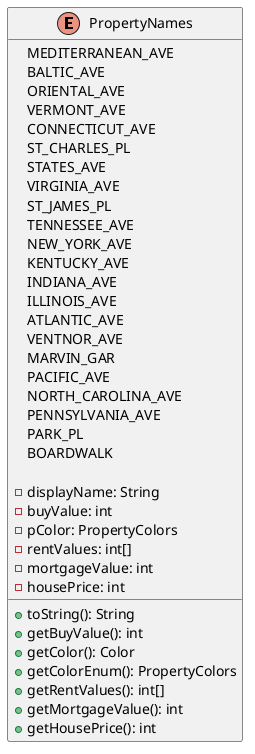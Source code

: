 @startuml
enum PropertyNames {
    MEDITERRANEAN_AVE
    BALTIC_AVE
    ORIENTAL_AVE
    VERMONT_AVE
    CONNECTICUT_AVE
    ST_CHARLES_PL
    STATES_AVE
    VIRGINIA_AVE
    ST_JAMES_PL
    TENNESSEE_AVE
    NEW_YORK_AVE
    KENTUCKY_AVE
    INDIANA_AVE
    ILLINOIS_AVE
    ATLANTIC_AVE
    VENTNOR_AVE
    MARVIN_GAR
    PACIFIC_AVE
    NORTH_CAROLINA_AVE
    PENNSYLVANIA_AVE
    PARK_PL
    BOARDWALK

    - displayName: String
    - buyValue: int
    - pColor: PropertyColors
    - rentValues: int[]
    - mortgageValue: int
    - housePrice: int

    + toString(): String
    + getBuyValue(): int
    + getColor(): Color
    + getColorEnum(): PropertyColors
    + getRentValues(): int[]
    + getMortgageValue(): int
    + getHousePrice(): int
}
@enduml